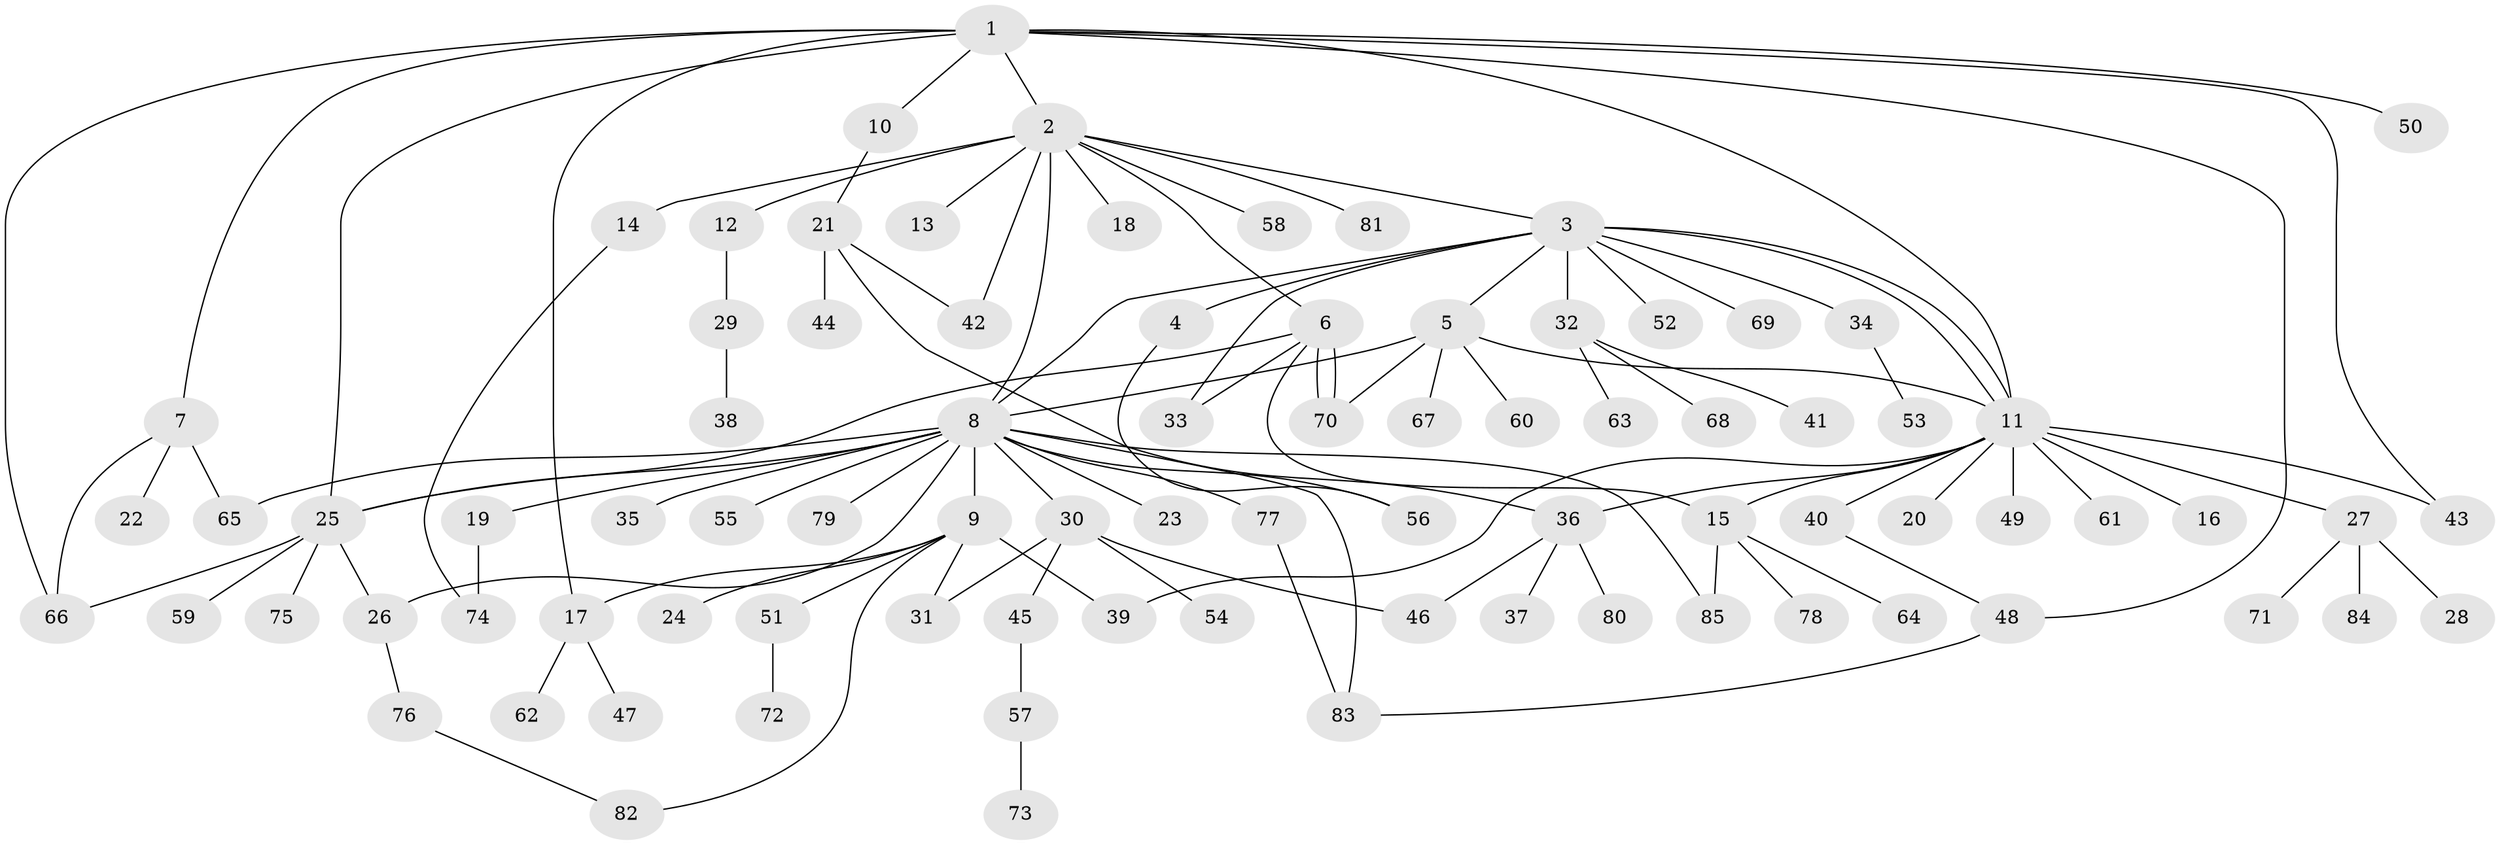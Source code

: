 // coarse degree distribution, {7: 0.031746031746031744, 10: 0.015873015873015872, 11: 0.015873015873015872, 2: 0.2222222222222222, 6: 0.047619047619047616, 5: 0.047619047619047616, 4: 0.015873015873015872, 15: 0.015873015873015872, 13: 0.015873015873015872, 1: 0.49206349206349204, 3: 0.07936507936507936}
// Generated by graph-tools (version 1.1) at 2025/23/03/03/25 07:23:53]
// undirected, 85 vertices, 113 edges
graph export_dot {
graph [start="1"]
  node [color=gray90,style=filled];
  1;
  2;
  3;
  4;
  5;
  6;
  7;
  8;
  9;
  10;
  11;
  12;
  13;
  14;
  15;
  16;
  17;
  18;
  19;
  20;
  21;
  22;
  23;
  24;
  25;
  26;
  27;
  28;
  29;
  30;
  31;
  32;
  33;
  34;
  35;
  36;
  37;
  38;
  39;
  40;
  41;
  42;
  43;
  44;
  45;
  46;
  47;
  48;
  49;
  50;
  51;
  52;
  53;
  54;
  55;
  56;
  57;
  58;
  59;
  60;
  61;
  62;
  63;
  64;
  65;
  66;
  67;
  68;
  69;
  70;
  71;
  72;
  73;
  74;
  75;
  76;
  77;
  78;
  79;
  80;
  81;
  82;
  83;
  84;
  85;
  1 -- 2;
  1 -- 7;
  1 -- 10;
  1 -- 11;
  1 -- 17;
  1 -- 25;
  1 -- 43;
  1 -- 48;
  1 -- 50;
  1 -- 66;
  2 -- 3;
  2 -- 6;
  2 -- 8;
  2 -- 12;
  2 -- 13;
  2 -- 14;
  2 -- 18;
  2 -- 42;
  2 -- 58;
  2 -- 81;
  3 -- 4;
  3 -- 5;
  3 -- 8;
  3 -- 11;
  3 -- 11;
  3 -- 32;
  3 -- 33;
  3 -- 34;
  3 -- 52;
  3 -- 69;
  4 -- 56;
  5 -- 8;
  5 -- 11;
  5 -- 60;
  5 -- 67;
  5 -- 70;
  6 -- 15;
  6 -- 25;
  6 -- 33;
  6 -- 70;
  6 -- 70;
  7 -- 22;
  7 -- 65;
  7 -- 66;
  8 -- 9;
  8 -- 19;
  8 -- 23;
  8 -- 25;
  8 -- 26;
  8 -- 30;
  8 -- 35;
  8 -- 55;
  8 -- 56;
  8 -- 65;
  8 -- 77;
  8 -- 79;
  8 -- 83;
  8 -- 85;
  9 -- 17;
  9 -- 24;
  9 -- 31;
  9 -- 39;
  9 -- 51;
  9 -- 82;
  10 -- 21;
  11 -- 15;
  11 -- 16;
  11 -- 20;
  11 -- 27;
  11 -- 36;
  11 -- 39;
  11 -- 40;
  11 -- 43;
  11 -- 49;
  11 -- 61;
  12 -- 29;
  14 -- 74;
  15 -- 64;
  15 -- 78;
  15 -- 85;
  17 -- 47;
  17 -- 62;
  19 -- 74;
  21 -- 36;
  21 -- 42;
  21 -- 44;
  25 -- 26;
  25 -- 59;
  25 -- 66;
  25 -- 75;
  26 -- 76;
  27 -- 28;
  27 -- 71;
  27 -- 84;
  29 -- 38;
  30 -- 31;
  30 -- 45;
  30 -- 46;
  30 -- 54;
  32 -- 41;
  32 -- 63;
  32 -- 68;
  34 -- 53;
  36 -- 37;
  36 -- 46;
  36 -- 80;
  40 -- 48;
  45 -- 57;
  48 -- 83;
  51 -- 72;
  57 -- 73;
  76 -- 82;
  77 -- 83;
}
